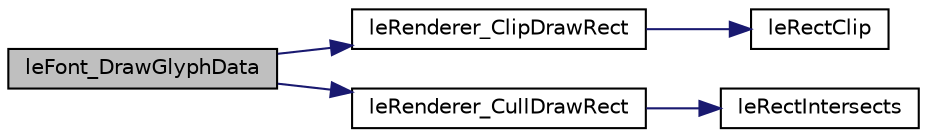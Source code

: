 digraph "leFont_DrawGlyphData"
{
 // LATEX_PDF_SIZE
  edge [fontname="Helvetica",fontsize="10",labelfontname="Helvetica",labelfontsize="10"];
  node [fontname="Helvetica",fontsize="10",shape=record];
  rankdir="LR";
  Node1 [label="leFont_DrawGlyphData",height=0.2,width=0.4,color="black", fillcolor="grey75", style="filled", fontcolor="black",tooltip=" "];
  Node1 -> Node2 [color="midnightblue",fontsize="10",style="solid",fontname="Helvetica"];
  Node2 [label="leRenderer_ClipDrawRect",height=0.2,width=0.4,color="black", fillcolor="white", style="filled",URL="$legato__renderer_8c.html#ac36b73cb9733f69bd771a3cdf4131c8c",tooltip=" "];
  Node2 -> Node3 [color="midnightblue",fontsize="10",style="solid",fontname="Helvetica"];
  Node3 [label="leRectClip",height=0.2,width=0.4,color="black", fillcolor="white", style="filled",URL="$legato__rect_8c.html#ac19d2a378a0bed1eb149afa2c07256be",tooltip=" "];
  Node1 -> Node4 [color="midnightblue",fontsize="10",style="solid",fontname="Helvetica"];
  Node4 [label="leRenderer_CullDrawRect",height=0.2,width=0.4,color="black", fillcolor="white", style="filled",URL="$legato__renderer_8c.html#a44a51a15a56b9b06042807e28ccdbfa9",tooltip=" "];
  Node4 -> Node5 [color="midnightblue",fontsize="10",style="solid",fontname="Helvetica"];
  Node5 [label="leRectIntersects",height=0.2,width=0.4,color="black", fillcolor="white", style="filled",URL="$legato__rect_8c.html#a3ae2e8d6ed6a3a5af11b9273fb02195d",tooltip=" "];
}
